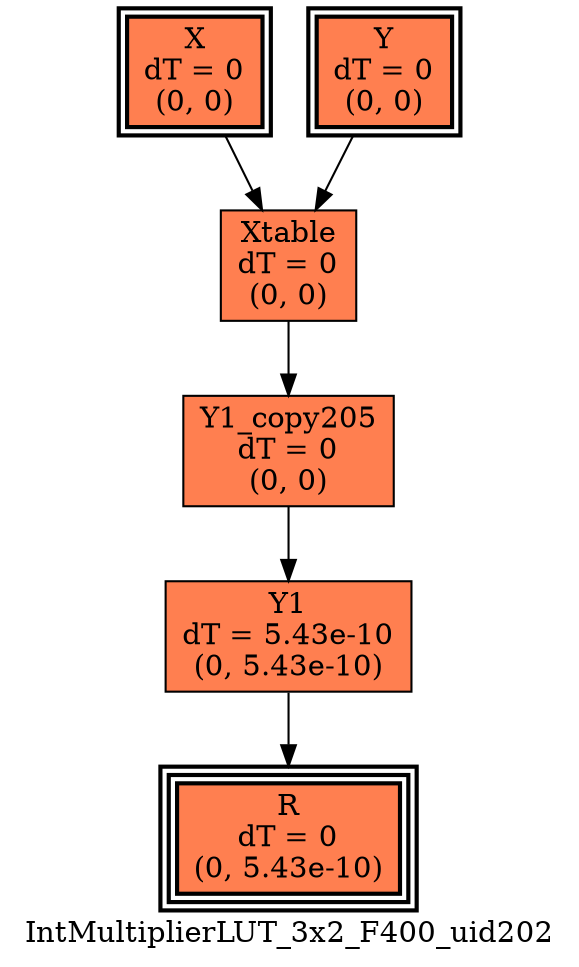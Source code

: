 digraph IntMultiplierLUT_3x2_F400_uid202
{
	//graph drawing options
	label=IntMultiplierLUT_3x2_F400_uid202;
	labelloc=bottom;
	labeljust=right;
	ratio=auto;
	nodesep=0.25;
	ranksep=0.5;

	//input/output signals of operator IntMultiplierLUT_3x2_F400_uid202
	X__IntMultiplierLUT_3x2_F400_uid202 [ label="X\ndT = 0\n(0, 0)", shape=box, color=black, style="bold, filled", fillcolor=coral, peripheries=2 ];
	Y__IntMultiplierLUT_3x2_F400_uid202 [ label="Y\ndT = 0\n(0, 0)", shape=box, color=black, style="bold, filled", fillcolor=coral, peripheries=2 ];
	R__IntMultiplierLUT_3x2_F400_uid202 [ label="R\ndT = 0\n(0, 5.43e-10)", shape=box, color=black, style="bold, filled", fillcolor=coral, peripheries=3 ];
	{rank=same X__IntMultiplierLUT_3x2_F400_uid202, Y__IntMultiplierLUT_3x2_F400_uid202};
	{rank=same R__IntMultiplierLUT_3x2_F400_uid202};
	//internal signals of operator IntMultiplierLUT_3x2_F400_uid202
	Xtable__IntMultiplierLUT_3x2_F400_uid202 [ label="Xtable\ndT = 0\n(0, 0)", shape=box, color=black, style=filled, fillcolor=coral, peripheries=1 ];
	Y1__IntMultiplierLUT_3x2_F400_uid202 [ label="Y1\ndT = 5.43e-10\n(0, 5.43e-10)", shape=box, color=black, style=filled, fillcolor=coral, peripheries=1 ];
	Y1_copy205__IntMultiplierLUT_3x2_F400_uid202 [ label="Y1_copy205\ndT = 0\n(0, 0)", shape=box, color=black, style=filled, fillcolor=coral, peripheries=1 ];

	//subcomponents of operator IntMultiplierLUT_3x2_F400_uid202

	//input and internal signal connections of operator IntMultiplierLUT_3x2_F400_uid202
	X__IntMultiplierLUT_3x2_F400_uid202 -> Xtable__IntMultiplierLUT_3x2_F400_uid202 [ arrowhead=normal, arrowsize=1.0, arrowtail=normal, color=black, dir=forward  ];
	Y__IntMultiplierLUT_3x2_F400_uid202 -> Xtable__IntMultiplierLUT_3x2_F400_uid202 [ arrowhead=normal, arrowsize=1.0, arrowtail=normal, color=black, dir=forward  ];
	Xtable__IntMultiplierLUT_3x2_F400_uid202 -> Y1_copy205__IntMultiplierLUT_3x2_F400_uid202 [ arrowhead=normal, arrowsize=1.0, arrowtail=normal, color=black, dir=forward  ];
	Y1__IntMultiplierLUT_3x2_F400_uid202 -> R__IntMultiplierLUT_3x2_F400_uid202 [ arrowhead=normal, arrowsize=1.0, arrowtail=normal, color=black, dir=forward  ];
	Y1_copy205__IntMultiplierLUT_3x2_F400_uid202 -> Y1__IntMultiplierLUT_3x2_F400_uid202 [ arrowhead=normal, arrowsize=1.0, arrowtail=normal, color=black, dir=forward  ];
}

